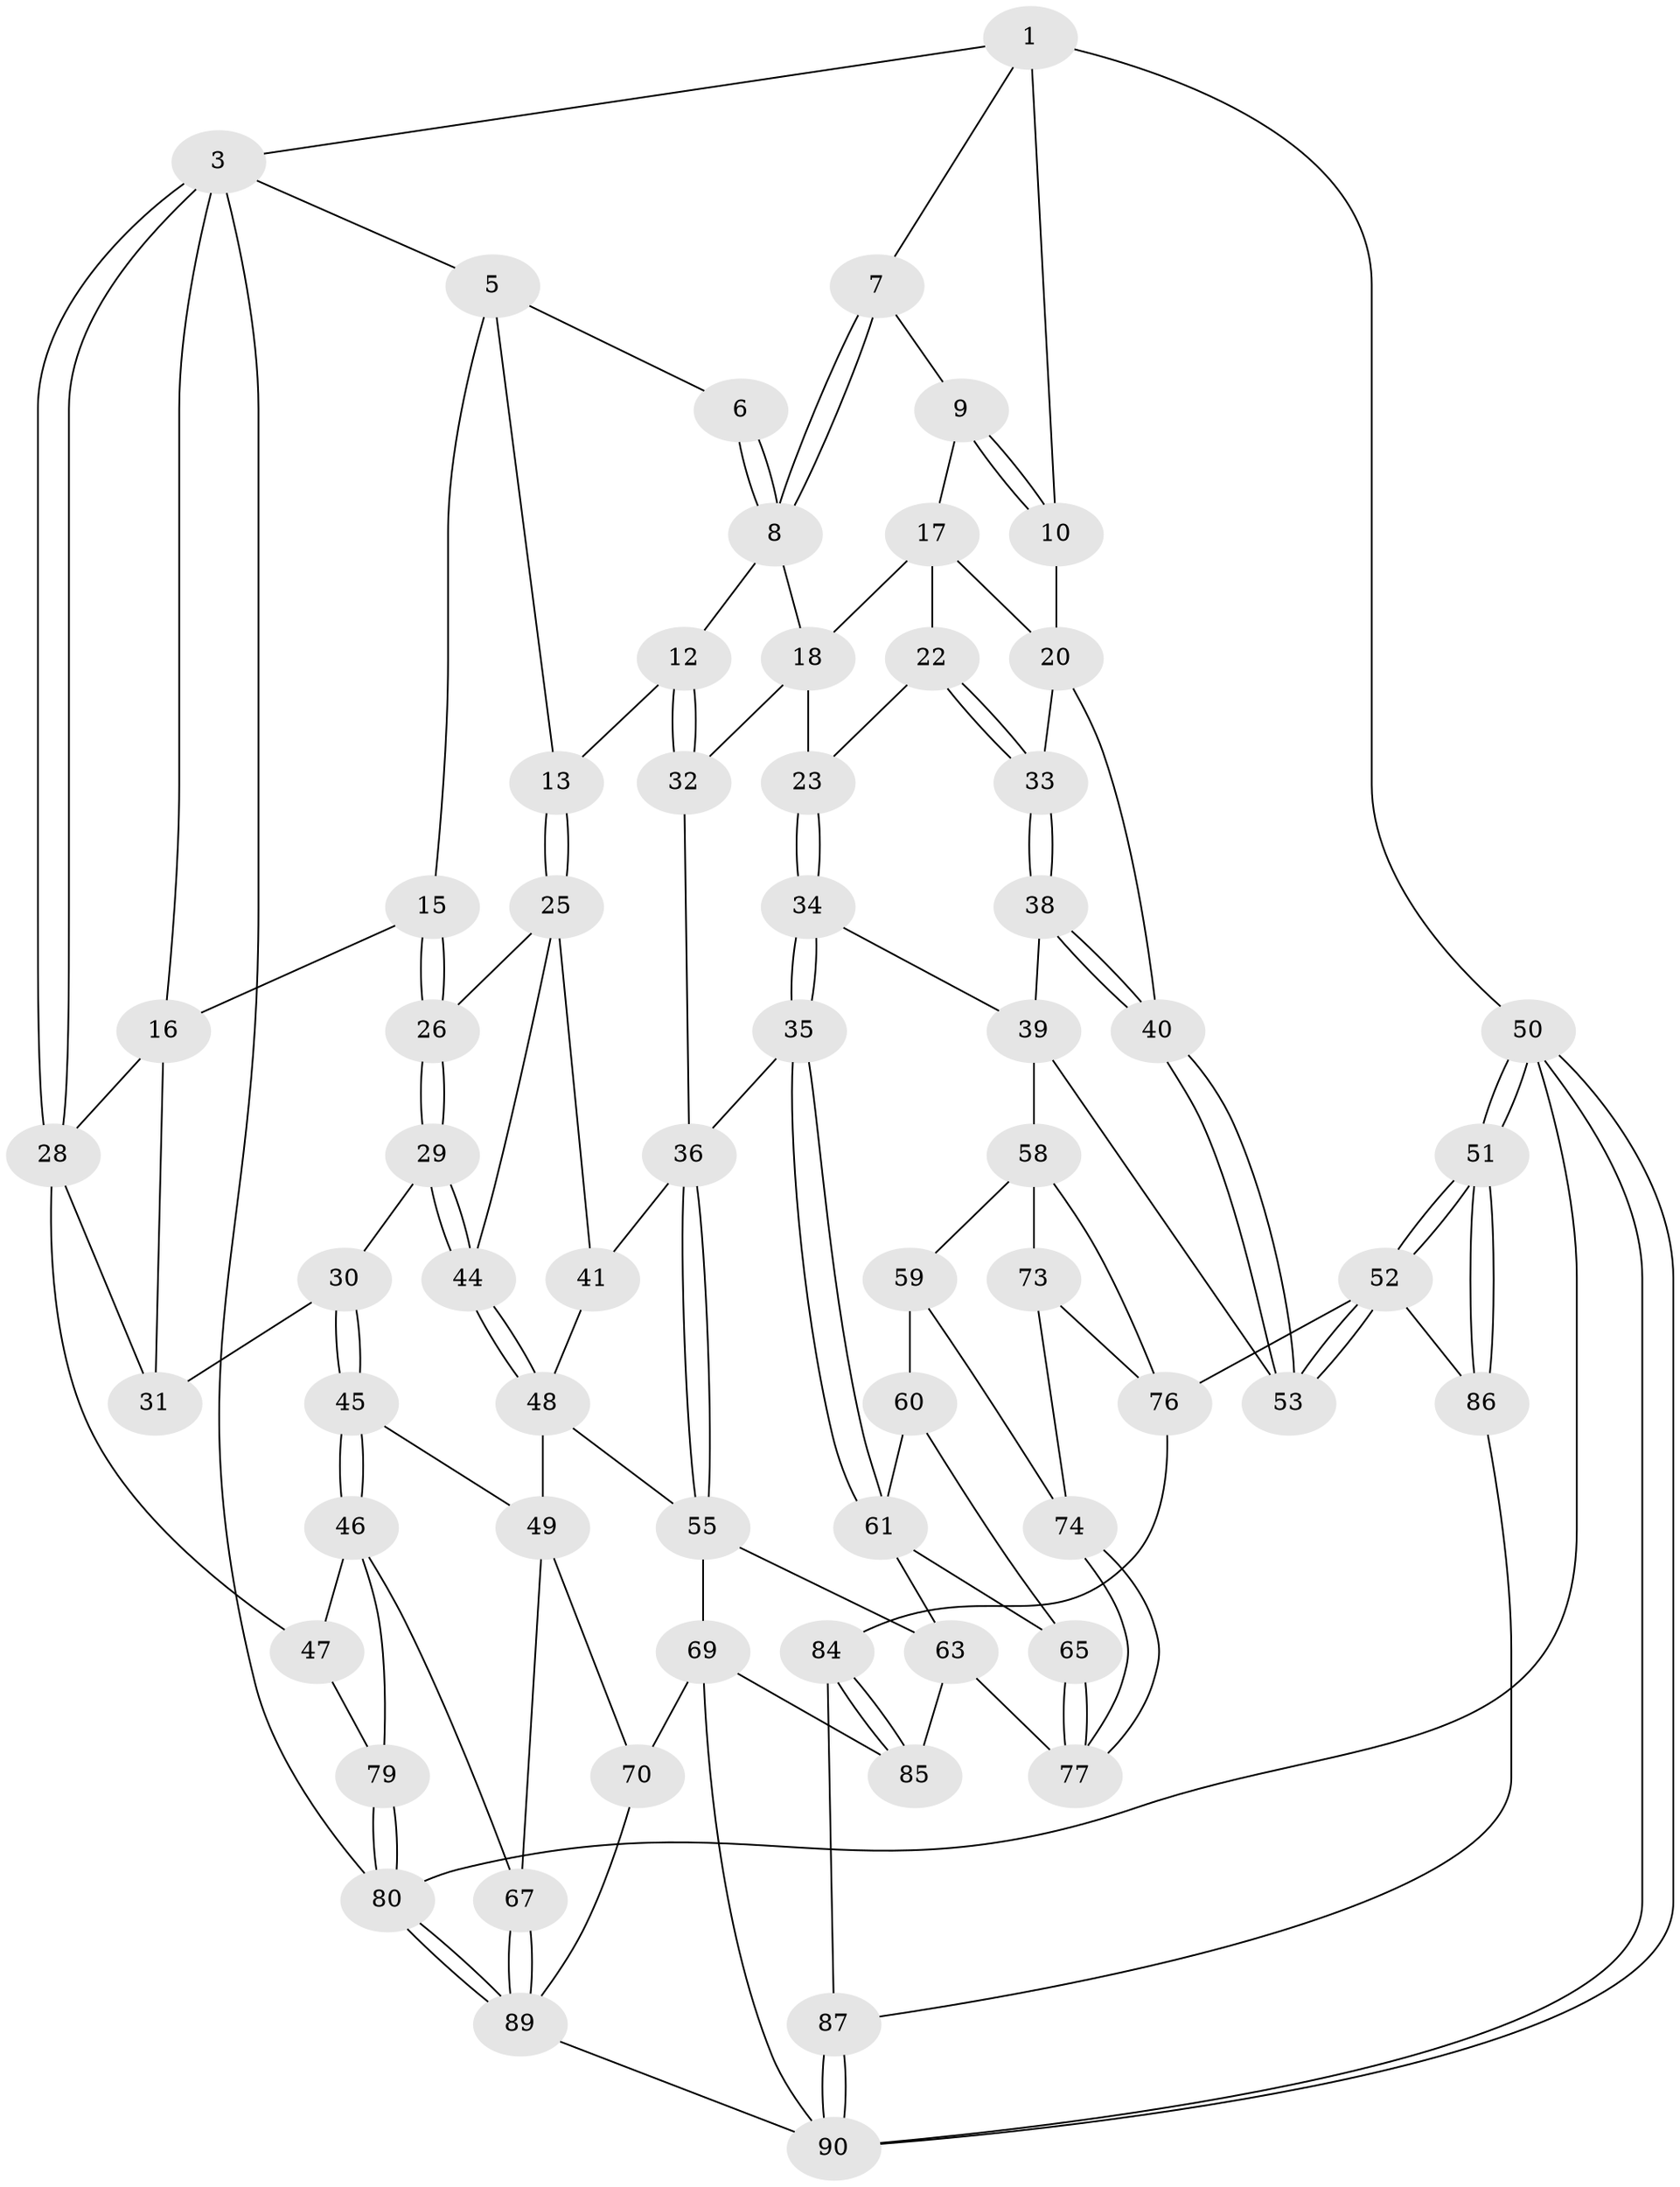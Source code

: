 // original degree distribution, {3: 0.021739130434782608, 6: 0.22826086956521738, 5: 0.5, 4: 0.25}
// Generated by graph-tools (version 1.1) at 2025/11/02/27/25 16:11:59]
// undirected, 64 vertices, 141 edges
graph export_dot {
graph [start="1"]
  node [color=gray90,style=filled];
  1 [pos="+0.6133614687225267+0",super="+2"];
  3 [pos="+0+0",super="+4"];
  5 [pos="+0.25917776159480854+0",super="+14"];
  6 [pos="+0.42550943386896317+0"];
  7 [pos="+0.6208235257771284+0"];
  8 [pos="+0.535701432190243+0.1985290724719965",super="+11"];
  9 [pos="+0.7214774650087278+0.09447016168304749"];
  10 [pos="+1+0"];
  12 [pos="+0.4695600332304215+0.2946638071838895"];
  13 [pos="+0.4585484983963208+0.2934889340950679"];
  15 [pos="+0.20319600281375222+0.2564581119456952"];
  16 [pos="+0.1329977241766258+0.2684081587674079",super="+27"];
  17 [pos="+0.725003528473975+0.11282775788082391",super="+19"];
  18 [pos="+0.7021778412426471+0.19803513489012264",super="+24"];
  20 [pos="+1+0.1482985717293025",super="+21"];
  22 [pos="+0.7995569246297918+0.2974888941489747"];
  23 [pos="+0.791831184307686+0.2974530184987906"];
  25 [pos="+0.3732971531530278+0.34333256677796375",super="+42"];
  26 [pos="+0.3402616821640368+0.35228660823792923"];
  28 [pos="+0+0",super="+43"];
  29 [pos="+0.2760923226111758+0.4331409114092924"];
  30 [pos="+0.26048195715104366+0.4439846950793472"];
  31 [pos="+0.05418750186341676+0.38045588270531344"];
  32 [pos="+0.5733385376560293+0.4205818926809229"];
  33 [pos="+0.8999549289594155+0.4061880718778786"];
  34 [pos="+0.7391635735843928+0.48616761602567243"];
  35 [pos="+0.7026462431079827+0.5005519811418273"];
  36 [pos="+0.6020084992455333+0.4726582466588198",super="+37"];
  38 [pos="+0.9085849839073844+0.43291529227764036"];
  39 [pos="+0.8584316200551282+0.5151667116876018",super="+57"];
  40 [pos="+1+0.43521189845679426"];
  41 [pos="+0.4792674678279711+0.5154447093077962"];
  44 [pos="+0.39361342634629515+0.601095878948072"];
  45 [pos="+0.1958232375690018+0.583309322278705"];
  46 [pos="+0.1450548672525339+0.6000198874460905",super="+68"];
  47 [pos="+0+0.5357250082710945",super="+78"];
  48 [pos="+0.3935140850422017+0.6122138557275683",super="+54"];
  49 [pos="+0.2622132148855357+0.6235647717445958",super="+66"];
  50 [pos="+1+1"];
  51 [pos="+1+0.8928381876051639"];
  52 [pos="+1+0.7634954837965694",super="+75"];
  53 [pos="+1+0.5482813697297426"];
  55 [pos="+0.5134711608079657+0.717345152329794",super="+56"];
  58 [pos="+0.8901543330967356+0.6204994474332244",super="+72"];
  59 [pos="+0.8391347846975393+0.6422777938329568",super="+71"];
  60 [pos="+0.7232388420481775+0.5918484700337544",super="+64"];
  61 [pos="+0.7063784580587138+0.5414197318837166",super="+62"];
  63 [pos="+0.5313665013494521+0.7164832171634546",super="+81"];
  65 [pos="+0.6958142506693495+0.6945304204762133"];
  67 [pos="+0.17966865047787145+0.8428961430985512"];
  69 [pos="+0.4794905969708466+0.772447649515524",super="+88"];
  70 [pos="+0.3340630026345477+0.871167080035483"];
  73 [pos="+0.845182682697317+0.7855850948789187"];
  74 [pos="+0.805497229438047+0.7786100949144366"];
  76 [pos="+0.9951070694858165+0.7601180016122061",super="+83"];
  77 [pos="+0.7460552572177732+0.8076291575165548"];
  79 [pos="+0+0.9163157870321852",super="+82"];
  80 [pos="+0+1"];
  84 [pos="+0.8858284448826439+0.8833734482265435"];
  85 [pos="+0.7116367567805502+0.9494376495152157"];
  86 [pos="+0.9479702846307265+0.8735814640920061"];
  87 [pos="+0.9134906669786448+0.9025895842543634"];
  89 [pos="+0+1",super="+92"];
  90 [pos="+1+1",super="+91"];
  1 -- 7;
  1 -- 10;
  1 -- 3;
  1 -- 50;
  3 -- 28;
  3 -- 28;
  3 -- 80;
  3 -- 16;
  3 -- 5;
  5 -- 6;
  5 -- 13;
  5 -- 15;
  6 -- 8;
  6 -- 8;
  7 -- 8;
  7 -- 8;
  7 -- 9;
  8 -- 18;
  8 -- 12;
  9 -- 10;
  9 -- 10;
  9 -- 17;
  10 -- 20;
  12 -- 13;
  12 -- 32;
  12 -- 32;
  13 -- 25;
  13 -- 25;
  15 -- 16;
  15 -- 26;
  15 -- 26;
  16 -- 28;
  16 -- 31;
  17 -- 18;
  17 -- 20;
  17 -- 22;
  18 -- 32;
  18 -- 23;
  20 -- 33;
  20 -- 40;
  22 -- 23;
  22 -- 33;
  22 -- 33;
  23 -- 34;
  23 -- 34;
  25 -- 26;
  25 -- 44;
  25 -- 41;
  26 -- 29;
  26 -- 29;
  28 -- 47;
  28 -- 31;
  29 -- 30;
  29 -- 44;
  29 -- 44;
  30 -- 31;
  30 -- 45;
  30 -- 45;
  32 -- 36;
  33 -- 38;
  33 -- 38;
  34 -- 35;
  34 -- 35;
  34 -- 39;
  35 -- 36;
  35 -- 61;
  35 -- 61;
  36 -- 55;
  36 -- 55;
  36 -- 41;
  38 -- 39;
  38 -- 40;
  38 -- 40;
  39 -- 58;
  39 -- 53;
  40 -- 53;
  40 -- 53;
  41 -- 48;
  44 -- 48;
  44 -- 48;
  45 -- 46;
  45 -- 46;
  45 -- 49;
  46 -- 47;
  46 -- 67;
  46 -- 79;
  47 -- 79 [weight=2];
  48 -- 49;
  48 -- 55;
  49 -- 67;
  49 -- 70;
  50 -- 51;
  50 -- 51;
  50 -- 90;
  50 -- 90;
  50 -- 80;
  51 -- 52;
  51 -- 52;
  51 -- 86;
  51 -- 86;
  52 -- 53;
  52 -- 53;
  52 -- 86;
  52 -- 76;
  55 -- 63;
  55 -- 69;
  58 -- 59;
  58 -- 73;
  58 -- 76;
  59 -- 60 [weight=2];
  59 -- 74;
  60 -- 61;
  60 -- 65;
  61 -- 65;
  61 -- 63;
  63 -- 85;
  63 -- 77;
  65 -- 77;
  65 -- 77;
  67 -- 89;
  67 -- 89;
  69 -- 70;
  69 -- 85;
  69 -- 90;
  70 -- 89;
  73 -- 74;
  73 -- 76;
  74 -- 77;
  74 -- 77;
  76 -- 84;
  79 -- 80;
  79 -- 80;
  80 -- 89;
  80 -- 89;
  84 -- 85;
  84 -- 85;
  84 -- 87;
  86 -- 87;
  87 -- 90;
  87 -- 90;
  89 -- 90;
}
